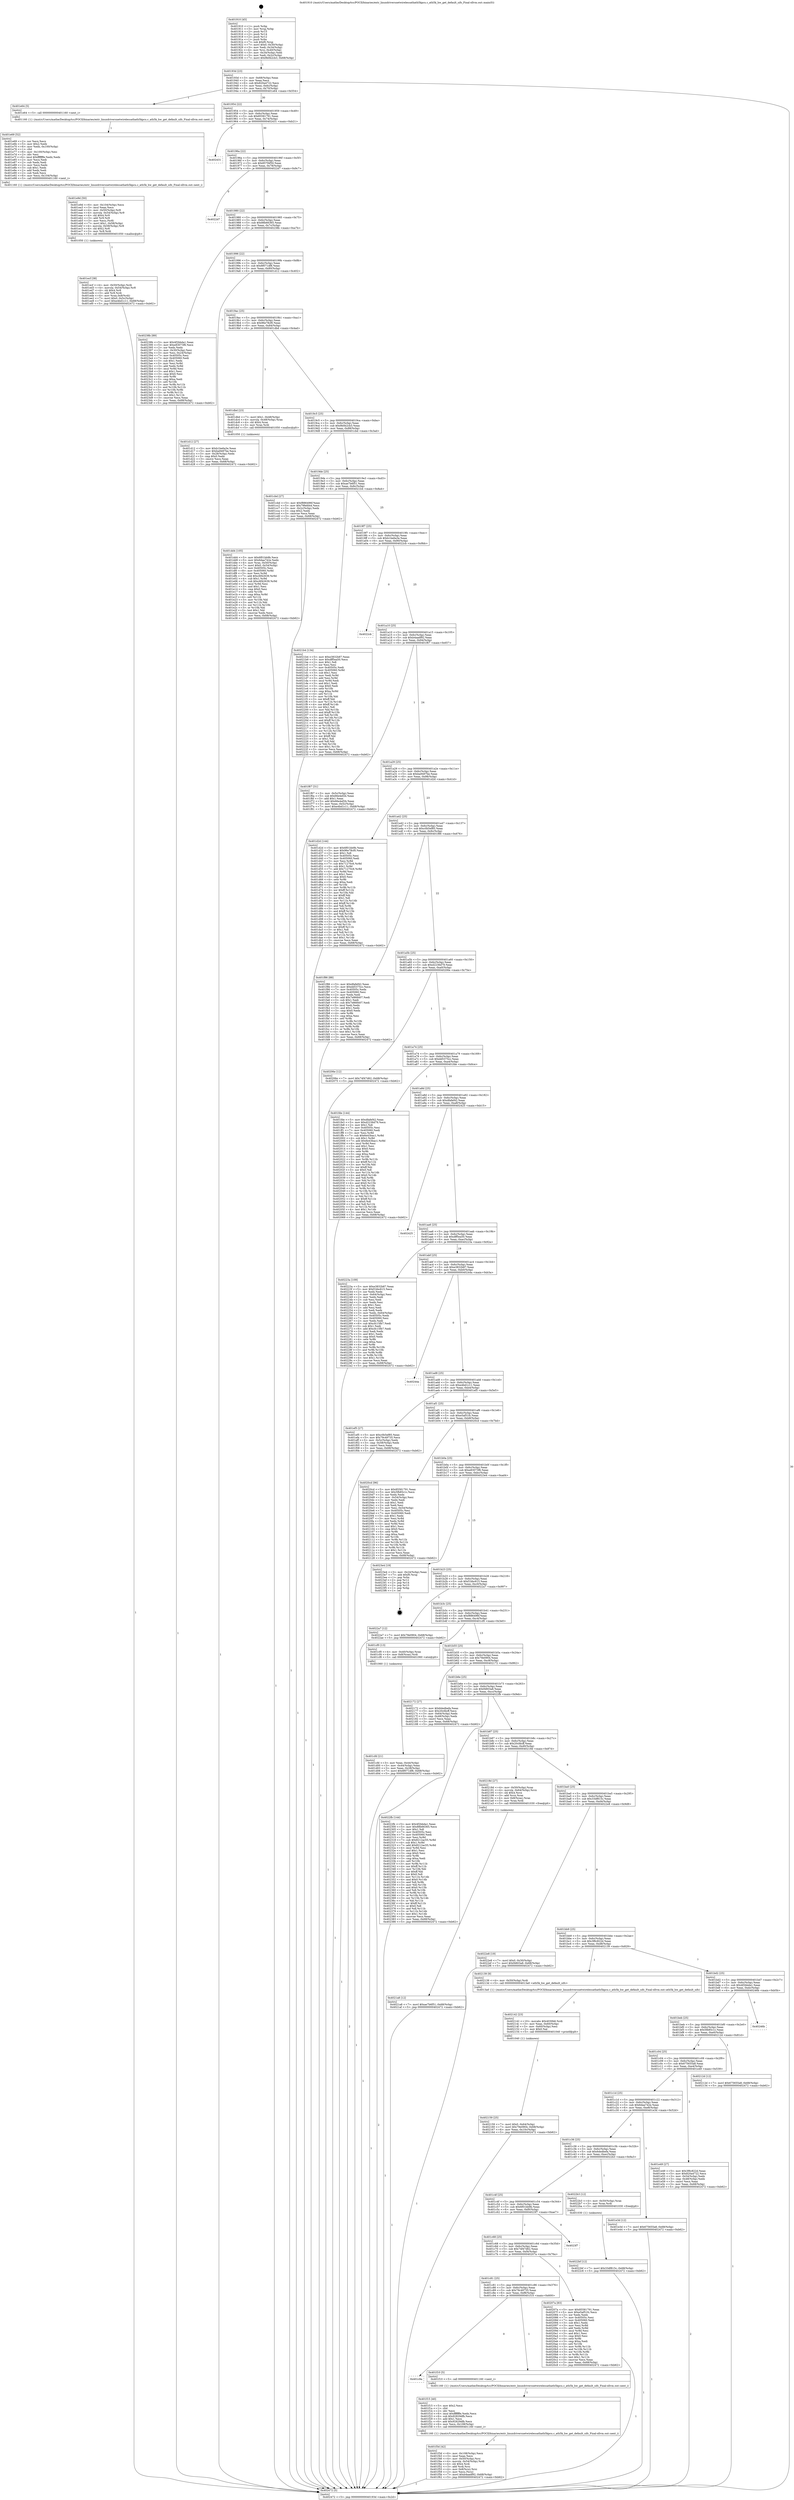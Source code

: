 digraph "0x401910" {
  label = "0x401910 (/mnt/c/Users/mathe/Desktop/tcc/POCII/binaries/extr_linuxdriversnetwirelessathath5kpcu.c_ath5k_hw_get_default_sifs_Final-ollvm.out::main(0))"
  labelloc = "t"
  node[shape=record]

  Entry [label="",width=0.3,height=0.3,shape=circle,fillcolor=black,style=filled]
  "0x40193d" [label="{
     0x40193d [23]\l
     | [instrs]\l
     &nbsp;&nbsp;0x40193d \<+3\>: mov -0x68(%rbp),%eax\l
     &nbsp;&nbsp;0x401940 \<+2\>: mov %eax,%ecx\l
     &nbsp;&nbsp;0x401942 \<+6\>: sub $0x820a4722,%ecx\l
     &nbsp;&nbsp;0x401948 \<+3\>: mov %eax,-0x6c(%rbp)\l
     &nbsp;&nbsp;0x40194b \<+3\>: mov %ecx,-0x70(%rbp)\l
     &nbsp;&nbsp;0x40194e \<+6\>: je 0000000000401e64 \<main+0x554\>\l
  }"]
  "0x401e64" [label="{
     0x401e64 [5]\l
     | [instrs]\l
     &nbsp;&nbsp;0x401e64 \<+5\>: call 0000000000401160 \<next_i\>\l
     | [calls]\l
     &nbsp;&nbsp;0x401160 \{1\} (/mnt/c/Users/mathe/Desktop/tcc/POCII/binaries/extr_linuxdriversnetwirelessathath5kpcu.c_ath5k_hw_get_default_sifs_Final-ollvm.out::next_i)\l
  }"]
  "0x401954" [label="{
     0x401954 [22]\l
     | [instrs]\l
     &nbsp;&nbsp;0x401954 \<+5\>: jmp 0000000000401959 \<main+0x49\>\l
     &nbsp;&nbsp;0x401959 \<+3\>: mov -0x6c(%rbp),%eax\l
     &nbsp;&nbsp;0x40195c \<+5\>: sub $0x85581791,%eax\l
     &nbsp;&nbsp;0x401961 \<+3\>: mov %eax,-0x74(%rbp)\l
     &nbsp;&nbsp;0x401964 \<+6\>: je 0000000000402431 \<main+0xb21\>\l
  }"]
  Exit [label="",width=0.3,height=0.3,shape=circle,fillcolor=black,style=filled,peripheries=2]
  "0x402431" [label="{
     0x402431\l
  }", style=dashed]
  "0x40196a" [label="{
     0x40196a [22]\l
     | [instrs]\l
     &nbsp;&nbsp;0x40196a \<+5\>: jmp 000000000040196f \<main+0x5f\>\l
     &nbsp;&nbsp;0x40196f \<+3\>: mov -0x6c(%rbp),%eax\l
     &nbsp;&nbsp;0x401972 \<+5\>: sub $0x857f4f50,%eax\l
     &nbsp;&nbsp;0x401977 \<+3\>: mov %eax,-0x78(%rbp)\l
     &nbsp;&nbsp;0x40197a \<+6\>: je 00000000004022d7 \<main+0x9c7\>\l
  }"]
  "0x4022bf" [label="{
     0x4022bf [12]\l
     | [instrs]\l
     &nbsp;&nbsp;0x4022bf \<+7\>: movl $0x33df815c,-0x68(%rbp)\l
     &nbsp;&nbsp;0x4022c6 \<+5\>: jmp 0000000000402472 \<main+0xb62\>\l
  }"]
  "0x4022d7" [label="{
     0x4022d7\l
  }", style=dashed]
  "0x401980" [label="{
     0x401980 [22]\l
     | [instrs]\l
     &nbsp;&nbsp;0x401980 \<+5\>: jmp 0000000000401985 \<main+0x75\>\l
     &nbsp;&nbsp;0x401985 \<+3\>: mov -0x6c(%rbp),%eax\l
     &nbsp;&nbsp;0x401988 \<+5\>: sub $0x88b66365,%eax\l
     &nbsp;&nbsp;0x40198d \<+3\>: mov %eax,-0x7c(%rbp)\l
     &nbsp;&nbsp;0x401990 \<+6\>: je 000000000040238b \<main+0xa7b\>\l
  }"]
  "0x4021a8" [label="{
     0x4021a8 [12]\l
     | [instrs]\l
     &nbsp;&nbsp;0x4021a8 \<+7\>: movl $0xae7b6f51,-0x68(%rbp)\l
     &nbsp;&nbsp;0x4021af \<+5\>: jmp 0000000000402472 \<main+0xb62\>\l
  }"]
  "0x40238b" [label="{
     0x40238b [89]\l
     | [instrs]\l
     &nbsp;&nbsp;0x40238b \<+5\>: mov $0x4f2bbda1,%eax\l
     &nbsp;&nbsp;0x402390 \<+5\>: mov $0xe83073f6,%ecx\l
     &nbsp;&nbsp;0x402395 \<+2\>: xor %edx,%edx\l
     &nbsp;&nbsp;0x402397 \<+3\>: mov -0x30(%rbp),%esi\l
     &nbsp;&nbsp;0x40239a \<+3\>: mov %esi,-0x24(%rbp)\l
     &nbsp;&nbsp;0x40239d \<+7\>: mov 0x40505c,%esi\l
     &nbsp;&nbsp;0x4023a4 \<+7\>: mov 0x405060,%edi\l
     &nbsp;&nbsp;0x4023ab \<+3\>: sub $0x1,%edx\l
     &nbsp;&nbsp;0x4023ae \<+3\>: mov %esi,%r8d\l
     &nbsp;&nbsp;0x4023b1 \<+3\>: add %edx,%r8d\l
     &nbsp;&nbsp;0x4023b4 \<+4\>: imul %r8d,%esi\l
     &nbsp;&nbsp;0x4023b8 \<+3\>: and $0x1,%esi\l
     &nbsp;&nbsp;0x4023bb \<+3\>: cmp $0x0,%esi\l
     &nbsp;&nbsp;0x4023be \<+4\>: sete %r9b\l
     &nbsp;&nbsp;0x4023c2 \<+3\>: cmp $0xa,%edi\l
     &nbsp;&nbsp;0x4023c5 \<+4\>: setl %r10b\l
     &nbsp;&nbsp;0x4023c9 \<+3\>: mov %r9b,%r11b\l
     &nbsp;&nbsp;0x4023cc \<+3\>: and %r10b,%r11b\l
     &nbsp;&nbsp;0x4023cf \<+3\>: xor %r10b,%r9b\l
     &nbsp;&nbsp;0x4023d2 \<+3\>: or %r9b,%r11b\l
     &nbsp;&nbsp;0x4023d5 \<+4\>: test $0x1,%r11b\l
     &nbsp;&nbsp;0x4023d9 \<+3\>: cmovne %ecx,%eax\l
     &nbsp;&nbsp;0x4023dc \<+3\>: mov %eax,-0x68(%rbp)\l
     &nbsp;&nbsp;0x4023df \<+5\>: jmp 0000000000402472 \<main+0xb62\>\l
  }"]
  "0x401996" [label="{
     0x401996 [22]\l
     | [instrs]\l
     &nbsp;&nbsp;0x401996 \<+5\>: jmp 000000000040199b \<main+0x8b\>\l
     &nbsp;&nbsp;0x40199b \<+3\>: mov -0x6c(%rbp),%eax\l
     &nbsp;&nbsp;0x40199e \<+5\>: sub $0x8f071df8,%eax\l
     &nbsp;&nbsp;0x4019a3 \<+3\>: mov %eax,-0x80(%rbp)\l
     &nbsp;&nbsp;0x4019a6 \<+6\>: je 0000000000401d12 \<main+0x402\>\l
  }"]
  "0x402159" [label="{
     0x402159 [25]\l
     | [instrs]\l
     &nbsp;&nbsp;0x402159 \<+7\>: movl $0x0,-0x64(%rbp)\l
     &nbsp;&nbsp;0x402160 \<+7\>: movl $0x79e0904,-0x68(%rbp)\l
     &nbsp;&nbsp;0x402167 \<+6\>: mov %eax,-0x10c(%rbp)\l
     &nbsp;&nbsp;0x40216d \<+5\>: jmp 0000000000402472 \<main+0xb62\>\l
  }"]
  "0x401d12" [label="{
     0x401d12 [27]\l
     | [instrs]\l
     &nbsp;&nbsp;0x401d12 \<+5\>: mov $0xb1be6a3e,%eax\l
     &nbsp;&nbsp;0x401d17 \<+5\>: mov $0xba9497be,%ecx\l
     &nbsp;&nbsp;0x401d1c \<+3\>: mov -0x28(%rbp),%edx\l
     &nbsp;&nbsp;0x401d1f \<+3\>: cmp $0x0,%edx\l
     &nbsp;&nbsp;0x401d22 \<+3\>: cmove %ecx,%eax\l
     &nbsp;&nbsp;0x401d25 \<+3\>: mov %eax,-0x68(%rbp)\l
     &nbsp;&nbsp;0x401d28 \<+5\>: jmp 0000000000402472 \<main+0xb62\>\l
  }"]
  "0x4019ac" [label="{
     0x4019ac [25]\l
     | [instrs]\l
     &nbsp;&nbsp;0x4019ac \<+5\>: jmp 00000000004019b1 \<main+0xa1\>\l
     &nbsp;&nbsp;0x4019b1 \<+3\>: mov -0x6c(%rbp),%eax\l
     &nbsp;&nbsp;0x4019b4 \<+5\>: sub $0x96e78cf0,%eax\l
     &nbsp;&nbsp;0x4019b9 \<+6\>: mov %eax,-0x84(%rbp)\l
     &nbsp;&nbsp;0x4019bf \<+6\>: je 0000000000401dbd \<main+0x4ad\>\l
  }"]
  "0x402142" [label="{
     0x402142 [23]\l
     | [instrs]\l
     &nbsp;&nbsp;0x402142 \<+10\>: movabs $0x4030b6,%rdi\l
     &nbsp;&nbsp;0x40214c \<+3\>: mov %eax,-0x60(%rbp)\l
     &nbsp;&nbsp;0x40214f \<+3\>: mov -0x60(%rbp),%esi\l
     &nbsp;&nbsp;0x402152 \<+2\>: mov $0x0,%al\l
     &nbsp;&nbsp;0x402154 \<+5\>: call 0000000000401040 \<printf@plt\>\l
     | [calls]\l
     &nbsp;&nbsp;0x401040 \{1\} (unknown)\l
  }"]
  "0x401dbd" [label="{
     0x401dbd [23]\l
     | [instrs]\l
     &nbsp;&nbsp;0x401dbd \<+7\>: movl $0x1,-0x48(%rbp)\l
     &nbsp;&nbsp;0x401dc4 \<+4\>: movslq -0x48(%rbp),%rax\l
     &nbsp;&nbsp;0x401dc8 \<+4\>: shl $0x4,%rax\l
     &nbsp;&nbsp;0x401dcc \<+3\>: mov %rax,%rdi\l
     &nbsp;&nbsp;0x401dcf \<+5\>: call 0000000000401050 \<malloc@plt\>\l
     | [calls]\l
     &nbsp;&nbsp;0x401050 \{1\} (unknown)\l
  }"]
  "0x4019c5" [label="{
     0x4019c5 [25]\l
     | [instrs]\l
     &nbsp;&nbsp;0x4019c5 \<+5\>: jmp 00000000004019ca \<main+0xba\>\l
     &nbsp;&nbsp;0x4019ca \<+3\>: mov -0x6c(%rbp),%eax\l
     &nbsp;&nbsp;0x4019cd \<+5\>: sub $0x9b0b2cb3,%eax\l
     &nbsp;&nbsp;0x4019d2 \<+6\>: mov %eax,-0x88(%rbp)\l
     &nbsp;&nbsp;0x4019d8 \<+6\>: je 0000000000401cbd \<main+0x3ad\>\l
  }"]
  "0x401f3d" [label="{
     0x401f3d [42]\l
     | [instrs]\l
     &nbsp;&nbsp;0x401f3d \<+6\>: mov -0x108(%rbp),%ecx\l
     &nbsp;&nbsp;0x401f43 \<+3\>: imul %eax,%ecx\l
     &nbsp;&nbsp;0x401f46 \<+4\>: mov -0x50(%rbp),%rsi\l
     &nbsp;&nbsp;0x401f4a \<+4\>: movslq -0x54(%rbp),%rdi\l
     &nbsp;&nbsp;0x401f4e \<+4\>: shl $0x4,%rdi\l
     &nbsp;&nbsp;0x401f52 \<+3\>: add %rdi,%rsi\l
     &nbsp;&nbsp;0x401f55 \<+4\>: mov 0x8(%rsi),%rsi\l
     &nbsp;&nbsp;0x401f59 \<+2\>: mov %ecx,(%rsi)\l
     &nbsp;&nbsp;0x401f5b \<+7\>: movl $0xb4aadf92,-0x68(%rbp)\l
     &nbsp;&nbsp;0x401f62 \<+5\>: jmp 0000000000402472 \<main+0xb62\>\l
  }"]
  "0x401cbd" [label="{
     0x401cbd [27]\l
     | [instrs]\l
     &nbsp;&nbsp;0x401cbd \<+5\>: mov $0xf886496f,%eax\l
     &nbsp;&nbsp;0x401cc2 \<+5\>: mov $0x79fefd44,%ecx\l
     &nbsp;&nbsp;0x401cc7 \<+3\>: mov -0x2c(%rbp),%edx\l
     &nbsp;&nbsp;0x401cca \<+3\>: cmp $0x2,%edx\l
     &nbsp;&nbsp;0x401ccd \<+3\>: cmovne %ecx,%eax\l
     &nbsp;&nbsp;0x401cd0 \<+3\>: mov %eax,-0x68(%rbp)\l
     &nbsp;&nbsp;0x401cd3 \<+5\>: jmp 0000000000402472 \<main+0xb62\>\l
  }"]
  "0x4019de" [label="{
     0x4019de [25]\l
     | [instrs]\l
     &nbsp;&nbsp;0x4019de \<+5\>: jmp 00000000004019e3 \<main+0xd3\>\l
     &nbsp;&nbsp;0x4019e3 \<+3\>: mov -0x6c(%rbp),%eax\l
     &nbsp;&nbsp;0x4019e6 \<+5\>: sub $0xae7b6f51,%eax\l
     &nbsp;&nbsp;0x4019eb \<+6\>: mov %eax,-0x8c(%rbp)\l
     &nbsp;&nbsp;0x4019f1 \<+6\>: je 00000000004021b4 \<main+0x8a4\>\l
  }"]
  "0x402472" [label="{
     0x402472 [5]\l
     | [instrs]\l
     &nbsp;&nbsp;0x402472 \<+5\>: jmp 000000000040193d \<main+0x2d\>\l
  }"]
  "0x401910" [label="{
     0x401910 [45]\l
     | [instrs]\l
     &nbsp;&nbsp;0x401910 \<+1\>: push %rbp\l
     &nbsp;&nbsp;0x401911 \<+3\>: mov %rsp,%rbp\l
     &nbsp;&nbsp;0x401914 \<+2\>: push %r15\l
     &nbsp;&nbsp;0x401916 \<+2\>: push %r14\l
     &nbsp;&nbsp;0x401918 \<+2\>: push %r12\l
     &nbsp;&nbsp;0x40191a \<+1\>: push %rbx\l
     &nbsp;&nbsp;0x40191b \<+7\>: sub $0xf0,%rsp\l
     &nbsp;&nbsp;0x401922 \<+7\>: movl $0x0,-0x30(%rbp)\l
     &nbsp;&nbsp;0x401929 \<+3\>: mov %edi,-0x34(%rbp)\l
     &nbsp;&nbsp;0x40192c \<+4\>: mov %rsi,-0x40(%rbp)\l
     &nbsp;&nbsp;0x401930 \<+3\>: mov -0x34(%rbp),%edi\l
     &nbsp;&nbsp;0x401933 \<+3\>: mov %edi,-0x2c(%rbp)\l
     &nbsp;&nbsp;0x401936 \<+7\>: movl $0x9b0b2cb3,-0x68(%rbp)\l
  }"]
  "0x401f15" [label="{
     0x401f15 [40]\l
     | [instrs]\l
     &nbsp;&nbsp;0x401f15 \<+5\>: mov $0x2,%ecx\l
     &nbsp;&nbsp;0x401f1a \<+1\>: cltd\l
     &nbsp;&nbsp;0x401f1b \<+2\>: idiv %ecx\l
     &nbsp;&nbsp;0x401f1d \<+6\>: imul $0xfffffffe,%edx,%ecx\l
     &nbsp;&nbsp;0x401f23 \<+6\>: sub $0x92829dfb,%ecx\l
     &nbsp;&nbsp;0x401f29 \<+3\>: add $0x1,%ecx\l
     &nbsp;&nbsp;0x401f2c \<+6\>: add $0x92829dfb,%ecx\l
     &nbsp;&nbsp;0x401f32 \<+6\>: mov %ecx,-0x108(%rbp)\l
     &nbsp;&nbsp;0x401f38 \<+5\>: call 0000000000401160 \<next_i\>\l
     | [calls]\l
     &nbsp;&nbsp;0x401160 \{1\} (/mnt/c/Users/mathe/Desktop/tcc/POCII/binaries/extr_linuxdriversnetwirelessathath5kpcu.c_ath5k_hw_get_default_sifs_Final-ollvm.out::next_i)\l
  }"]
  "0x4021b4" [label="{
     0x4021b4 [134]\l
     | [instrs]\l
     &nbsp;&nbsp;0x4021b4 \<+5\>: mov $0xe3832b87,%eax\l
     &nbsp;&nbsp;0x4021b9 \<+5\>: mov $0xdff5ea50,%ecx\l
     &nbsp;&nbsp;0x4021be \<+2\>: mov $0x1,%dl\l
     &nbsp;&nbsp;0x4021c0 \<+2\>: xor %esi,%esi\l
     &nbsp;&nbsp;0x4021c2 \<+7\>: mov 0x40505c,%edi\l
     &nbsp;&nbsp;0x4021c9 \<+8\>: mov 0x405060,%r8d\l
     &nbsp;&nbsp;0x4021d1 \<+3\>: sub $0x1,%esi\l
     &nbsp;&nbsp;0x4021d4 \<+3\>: mov %edi,%r9d\l
     &nbsp;&nbsp;0x4021d7 \<+3\>: add %esi,%r9d\l
     &nbsp;&nbsp;0x4021da \<+4\>: imul %r9d,%edi\l
     &nbsp;&nbsp;0x4021de \<+3\>: and $0x1,%edi\l
     &nbsp;&nbsp;0x4021e1 \<+3\>: cmp $0x0,%edi\l
     &nbsp;&nbsp;0x4021e4 \<+4\>: sete %r10b\l
     &nbsp;&nbsp;0x4021e8 \<+4\>: cmp $0xa,%r8d\l
     &nbsp;&nbsp;0x4021ec \<+4\>: setl %r11b\l
     &nbsp;&nbsp;0x4021f0 \<+3\>: mov %r10b,%bl\l
     &nbsp;&nbsp;0x4021f3 \<+3\>: xor $0xff,%bl\l
     &nbsp;&nbsp;0x4021f6 \<+3\>: mov %r11b,%r14b\l
     &nbsp;&nbsp;0x4021f9 \<+4\>: xor $0xff,%r14b\l
     &nbsp;&nbsp;0x4021fd \<+3\>: xor $0x1,%dl\l
     &nbsp;&nbsp;0x402200 \<+3\>: mov %bl,%r15b\l
     &nbsp;&nbsp;0x402203 \<+4\>: and $0xff,%r15b\l
     &nbsp;&nbsp;0x402207 \<+3\>: and %dl,%r10b\l
     &nbsp;&nbsp;0x40220a \<+3\>: mov %r14b,%r12b\l
     &nbsp;&nbsp;0x40220d \<+4\>: and $0xff,%r12b\l
     &nbsp;&nbsp;0x402211 \<+3\>: and %dl,%r11b\l
     &nbsp;&nbsp;0x402214 \<+3\>: or %r10b,%r15b\l
     &nbsp;&nbsp;0x402217 \<+3\>: or %r11b,%r12b\l
     &nbsp;&nbsp;0x40221a \<+3\>: xor %r12b,%r15b\l
     &nbsp;&nbsp;0x40221d \<+3\>: or %r14b,%bl\l
     &nbsp;&nbsp;0x402220 \<+3\>: xor $0xff,%bl\l
     &nbsp;&nbsp;0x402223 \<+3\>: or $0x1,%dl\l
     &nbsp;&nbsp;0x402226 \<+2\>: and %dl,%bl\l
     &nbsp;&nbsp;0x402228 \<+3\>: or %bl,%r15b\l
     &nbsp;&nbsp;0x40222b \<+4\>: test $0x1,%r15b\l
     &nbsp;&nbsp;0x40222f \<+3\>: cmovne %ecx,%eax\l
     &nbsp;&nbsp;0x402232 \<+3\>: mov %eax,-0x68(%rbp)\l
     &nbsp;&nbsp;0x402235 \<+5\>: jmp 0000000000402472 \<main+0xb62\>\l
  }"]
  "0x4019f7" [label="{
     0x4019f7 [25]\l
     | [instrs]\l
     &nbsp;&nbsp;0x4019f7 \<+5\>: jmp 00000000004019fc \<main+0xec\>\l
     &nbsp;&nbsp;0x4019fc \<+3\>: mov -0x6c(%rbp),%eax\l
     &nbsp;&nbsp;0x4019ff \<+5\>: sub $0xb1be6a3e,%eax\l
     &nbsp;&nbsp;0x401a04 \<+6\>: mov %eax,-0x90(%rbp)\l
     &nbsp;&nbsp;0x401a0a \<+6\>: je 00000000004022cb \<main+0x9bb\>\l
  }"]
  "0x401c9a" [label="{
     0x401c9a\l
  }", style=dashed]
  "0x4022cb" [label="{
     0x4022cb\l
  }", style=dashed]
  "0x401a10" [label="{
     0x401a10 [25]\l
     | [instrs]\l
     &nbsp;&nbsp;0x401a10 \<+5\>: jmp 0000000000401a15 \<main+0x105\>\l
     &nbsp;&nbsp;0x401a15 \<+3\>: mov -0x6c(%rbp),%eax\l
     &nbsp;&nbsp;0x401a18 \<+5\>: sub $0xb4aadf92,%eax\l
     &nbsp;&nbsp;0x401a1d \<+6\>: mov %eax,-0x94(%rbp)\l
     &nbsp;&nbsp;0x401a23 \<+6\>: je 0000000000401f67 \<main+0x657\>\l
  }"]
  "0x401f10" [label="{
     0x401f10 [5]\l
     | [instrs]\l
     &nbsp;&nbsp;0x401f10 \<+5\>: call 0000000000401160 \<next_i\>\l
     | [calls]\l
     &nbsp;&nbsp;0x401160 \{1\} (/mnt/c/Users/mathe/Desktop/tcc/POCII/binaries/extr_linuxdriversnetwirelessathath5kpcu.c_ath5k_hw_get_default_sifs_Final-ollvm.out::next_i)\l
  }"]
  "0x401f67" [label="{
     0x401f67 [31]\l
     | [instrs]\l
     &nbsp;&nbsp;0x401f67 \<+3\>: mov -0x5c(%rbp),%eax\l
     &nbsp;&nbsp;0x401f6a \<+5\>: sub $0x66e4ef2b,%eax\l
     &nbsp;&nbsp;0x401f6f \<+3\>: add $0x1,%eax\l
     &nbsp;&nbsp;0x401f72 \<+5\>: add $0x66e4ef2b,%eax\l
     &nbsp;&nbsp;0x401f77 \<+3\>: mov %eax,-0x5c(%rbp)\l
     &nbsp;&nbsp;0x401f7a \<+7\>: movl $0xe4bd1c11,-0x68(%rbp)\l
     &nbsp;&nbsp;0x401f81 \<+5\>: jmp 0000000000402472 \<main+0xb62\>\l
  }"]
  "0x401a29" [label="{
     0x401a29 [25]\l
     | [instrs]\l
     &nbsp;&nbsp;0x401a29 \<+5\>: jmp 0000000000401a2e \<main+0x11e\>\l
     &nbsp;&nbsp;0x401a2e \<+3\>: mov -0x6c(%rbp),%eax\l
     &nbsp;&nbsp;0x401a31 \<+5\>: sub $0xba9497be,%eax\l
     &nbsp;&nbsp;0x401a36 \<+6\>: mov %eax,-0x98(%rbp)\l
     &nbsp;&nbsp;0x401a3c \<+6\>: je 0000000000401d2d \<main+0x41d\>\l
  }"]
  "0x401c81" [label="{
     0x401c81 [25]\l
     | [instrs]\l
     &nbsp;&nbsp;0x401c81 \<+5\>: jmp 0000000000401c86 \<main+0x376\>\l
     &nbsp;&nbsp;0x401c86 \<+3\>: mov -0x6c(%rbp),%eax\l
     &nbsp;&nbsp;0x401c89 \<+5\>: sub $0x79c49735,%eax\l
     &nbsp;&nbsp;0x401c8e \<+6\>: mov %eax,-0xf8(%rbp)\l
     &nbsp;&nbsp;0x401c94 \<+6\>: je 0000000000401f10 \<main+0x600\>\l
  }"]
  "0x401d2d" [label="{
     0x401d2d [144]\l
     | [instrs]\l
     &nbsp;&nbsp;0x401d2d \<+5\>: mov $0x6f01bb9b,%eax\l
     &nbsp;&nbsp;0x401d32 \<+5\>: mov $0x96e78cf0,%ecx\l
     &nbsp;&nbsp;0x401d37 \<+2\>: mov $0x1,%dl\l
     &nbsp;&nbsp;0x401d39 \<+7\>: mov 0x40505c,%esi\l
     &nbsp;&nbsp;0x401d40 \<+7\>: mov 0x405060,%edi\l
     &nbsp;&nbsp;0x401d47 \<+3\>: mov %esi,%r8d\l
     &nbsp;&nbsp;0x401d4a \<+7\>: sub $0x71270c6,%r8d\l
     &nbsp;&nbsp;0x401d51 \<+4\>: sub $0x1,%r8d\l
     &nbsp;&nbsp;0x401d55 \<+7\>: add $0x71270c6,%r8d\l
     &nbsp;&nbsp;0x401d5c \<+4\>: imul %r8d,%esi\l
     &nbsp;&nbsp;0x401d60 \<+3\>: and $0x1,%esi\l
     &nbsp;&nbsp;0x401d63 \<+3\>: cmp $0x0,%esi\l
     &nbsp;&nbsp;0x401d66 \<+4\>: sete %r9b\l
     &nbsp;&nbsp;0x401d6a \<+3\>: cmp $0xa,%edi\l
     &nbsp;&nbsp;0x401d6d \<+4\>: setl %r10b\l
     &nbsp;&nbsp;0x401d71 \<+3\>: mov %r9b,%r11b\l
     &nbsp;&nbsp;0x401d74 \<+4\>: xor $0xff,%r11b\l
     &nbsp;&nbsp;0x401d78 \<+3\>: mov %r10b,%bl\l
     &nbsp;&nbsp;0x401d7b \<+3\>: xor $0xff,%bl\l
     &nbsp;&nbsp;0x401d7e \<+3\>: xor $0x1,%dl\l
     &nbsp;&nbsp;0x401d81 \<+3\>: mov %r11b,%r14b\l
     &nbsp;&nbsp;0x401d84 \<+4\>: and $0xff,%r14b\l
     &nbsp;&nbsp;0x401d88 \<+3\>: and %dl,%r9b\l
     &nbsp;&nbsp;0x401d8b \<+3\>: mov %bl,%r15b\l
     &nbsp;&nbsp;0x401d8e \<+4\>: and $0xff,%r15b\l
     &nbsp;&nbsp;0x401d92 \<+3\>: and %dl,%r10b\l
     &nbsp;&nbsp;0x401d95 \<+3\>: or %r9b,%r14b\l
     &nbsp;&nbsp;0x401d98 \<+3\>: or %r10b,%r15b\l
     &nbsp;&nbsp;0x401d9b \<+3\>: xor %r15b,%r14b\l
     &nbsp;&nbsp;0x401d9e \<+3\>: or %bl,%r11b\l
     &nbsp;&nbsp;0x401da1 \<+4\>: xor $0xff,%r11b\l
     &nbsp;&nbsp;0x401da5 \<+3\>: or $0x1,%dl\l
     &nbsp;&nbsp;0x401da8 \<+3\>: and %dl,%r11b\l
     &nbsp;&nbsp;0x401dab \<+3\>: or %r11b,%r14b\l
     &nbsp;&nbsp;0x401dae \<+4\>: test $0x1,%r14b\l
     &nbsp;&nbsp;0x401db2 \<+3\>: cmovne %ecx,%eax\l
     &nbsp;&nbsp;0x401db5 \<+3\>: mov %eax,-0x68(%rbp)\l
     &nbsp;&nbsp;0x401db8 \<+5\>: jmp 0000000000402472 \<main+0xb62\>\l
  }"]
  "0x401a42" [label="{
     0x401a42 [25]\l
     | [instrs]\l
     &nbsp;&nbsp;0x401a42 \<+5\>: jmp 0000000000401a47 \<main+0x137\>\l
     &nbsp;&nbsp;0x401a47 \<+3\>: mov -0x6c(%rbp),%eax\l
     &nbsp;&nbsp;0x401a4a \<+5\>: sub $0xc0b5ef85,%eax\l
     &nbsp;&nbsp;0x401a4f \<+6\>: mov %eax,-0x9c(%rbp)\l
     &nbsp;&nbsp;0x401a55 \<+6\>: je 0000000000401f86 \<main+0x676\>\l
  }"]
  "0x40207a" [label="{
     0x40207a [83]\l
     | [instrs]\l
     &nbsp;&nbsp;0x40207a \<+5\>: mov $0x85581791,%eax\l
     &nbsp;&nbsp;0x40207f \<+5\>: mov $0xe5af51fc,%ecx\l
     &nbsp;&nbsp;0x402084 \<+2\>: xor %edx,%edx\l
     &nbsp;&nbsp;0x402086 \<+7\>: mov 0x40505c,%esi\l
     &nbsp;&nbsp;0x40208d \<+7\>: mov 0x405060,%edi\l
     &nbsp;&nbsp;0x402094 \<+3\>: sub $0x1,%edx\l
     &nbsp;&nbsp;0x402097 \<+3\>: mov %esi,%r8d\l
     &nbsp;&nbsp;0x40209a \<+3\>: add %edx,%r8d\l
     &nbsp;&nbsp;0x40209d \<+4\>: imul %r8d,%esi\l
     &nbsp;&nbsp;0x4020a1 \<+3\>: and $0x1,%esi\l
     &nbsp;&nbsp;0x4020a4 \<+3\>: cmp $0x0,%esi\l
     &nbsp;&nbsp;0x4020a7 \<+4\>: sete %r9b\l
     &nbsp;&nbsp;0x4020ab \<+3\>: cmp $0xa,%edi\l
     &nbsp;&nbsp;0x4020ae \<+4\>: setl %r10b\l
     &nbsp;&nbsp;0x4020b2 \<+3\>: mov %r9b,%r11b\l
     &nbsp;&nbsp;0x4020b5 \<+3\>: and %r10b,%r11b\l
     &nbsp;&nbsp;0x4020b8 \<+3\>: xor %r10b,%r9b\l
     &nbsp;&nbsp;0x4020bb \<+3\>: or %r9b,%r11b\l
     &nbsp;&nbsp;0x4020be \<+4\>: test $0x1,%r11b\l
     &nbsp;&nbsp;0x4020c2 \<+3\>: cmovne %ecx,%eax\l
     &nbsp;&nbsp;0x4020c5 \<+3\>: mov %eax,-0x68(%rbp)\l
     &nbsp;&nbsp;0x4020c8 \<+5\>: jmp 0000000000402472 \<main+0xb62\>\l
  }"]
  "0x401f86" [label="{
     0x401f86 [88]\l
     | [instrs]\l
     &nbsp;&nbsp;0x401f86 \<+5\>: mov $0xdfafef42,%eax\l
     &nbsp;&nbsp;0x401f8b \<+5\>: mov $0xdd5375cc,%ecx\l
     &nbsp;&nbsp;0x401f90 \<+7\>: mov 0x40505c,%edx\l
     &nbsp;&nbsp;0x401f97 \<+7\>: mov 0x405060,%esi\l
     &nbsp;&nbsp;0x401f9e \<+2\>: mov %edx,%edi\l
     &nbsp;&nbsp;0x401fa0 \<+6\>: add $0x7e868407,%edi\l
     &nbsp;&nbsp;0x401fa6 \<+3\>: sub $0x1,%edi\l
     &nbsp;&nbsp;0x401fa9 \<+6\>: sub $0x7e868407,%edi\l
     &nbsp;&nbsp;0x401faf \<+3\>: imul %edi,%edx\l
     &nbsp;&nbsp;0x401fb2 \<+3\>: and $0x1,%edx\l
     &nbsp;&nbsp;0x401fb5 \<+3\>: cmp $0x0,%edx\l
     &nbsp;&nbsp;0x401fb8 \<+4\>: sete %r8b\l
     &nbsp;&nbsp;0x401fbc \<+3\>: cmp $0xa,%esi\l
     &nbsp;&nbsp;0x401fbf \<+4\>: setl %r9b\l
     &nbsp;&nbsp;0x401fc3 \<+3\>: mov %r8b,%r10b\l
     &nbsp;&nbsp;0x401fc6 \<+3\>: and %r9b,%r10b\l
     &nbsp;&nbsp;0x401fc9 \<+3\>: xor %r9b,%r8b\l
     &nbsp;&nbsp;0x401fcc \<+3\>: or %r8b,%r10b\l
     &nbsp;&nbsp;0x401fcf \<+4\>: test $0x1,%r10b\l
     &nbsp;&nbsp;0x401fd3 \<+3\>: cmovne %ecx,%eax\l
     &nbsp;&nbsp;0x401fd6 \<+3\>: mov %eax,-0x68(%rbp)\l
     &nbsp;&nbsp;0x401fd9 \<+5\>: jmp 0000000000402472 \<main+0xb62\>\l
  }"]
  "0x401a5b" [label="{
     0x401a5b [25]\l
     | [instrs]\l
     &nbsp;&nbsp;0x401a5b \<+5\>: jmp 0000000000401a60 \<main+0x150\>\l
     &nbsp;&nbsp;0x401a60 \<+3\>: mov -0x6c(%rbp),%eax\l
     &nbsp;&nbsp;0x401a63 \<+5\>: sub $0xd2236d79,%eax\l
     &nbsp;&nbsp;0x401a68 \<+6\>: mov %eax,-0xa0(%rbp)\l
     &nbsp;&nbsp;0x401a6e \<+6\>: je 000000000040206e \<main+0x75e\>\l
  }"]
  "0x401c68" [label="{
     0x401c68 [25]\l
     | [instrs]\l
     &nbsp;&nbsp;0x401c68 \<+5\>: jmp 0000000000401c6d \<main+0x35d\>\l
     &nbsp;&nbsp;0x401c6d \<+3\>: mov -0x6c(%rbp),%eax\l
     &nbsp;&nbsp;0x401c70 \<+5\>: sub $0x74f47d62,%eax\l
     &nbsp;&nbsp;0x401c75 \<+6\>: mov %eax,-0xf4(%rbp)\l
     &nbsp;&nbsp;0x401c7b \<+6\>: je 000000000040207a \<main+0x76a\>\l
  }"]
  "0x40206e" [label="{
     0x40206e [12]\l
     | [instrs]\l
     &nbsp;&nbsp;0x40206e \<+7\>: movl $0x74f47d62,-0x68(%rbp)\l
     &nbsp;&nbsp;0x402075 \<+5\>: jmp 0000000000402472 \<main+0xb62\>\l
  }"]
  "0x401a74" [label="{
     0x401a74 [25]\l
     | [instrs]\l
     &nbsp;&nbsp;0x401a74 \<+5\>: jmp 0000000000401a79 \<main+0x169\>\l
     &nbsp;&nbsp;0x401a79 \<+3\>: mov -0x6c(%rbp),%eax\l
     &nbsp;&nbsp;0x401a7c \<+5\>: sub $0xdd5375cc,%eax\l
     &nbsp;&nbsp;0x401a81 \<+6\>: mov %eax,-0xa4(%rbp)\l
     &nbsp;&nbsp;0x401a87 \<+6\>: je 0000000000401fde \<main+0x6ce\>\l
  }"]
  "0x4023f7" [label="{
     0x4023f7\l
  }", style=dashed]
  "0x401fde" [label="{
     0x401fde [144]\l
     | [instrs]\l
     &nbsp;&nbsp;0x401fde \<+5\>: mov $0xdfafef42,%eax\l
     &nbsp;&nbsp;0x401fe3 \<+5\>: mov $0xd2236d79,%ecx\l
     &nbsp;&nbsp;0x401fe8 \<+2\>: mov $0x1,%dl\l
     &nbsp;&nbsp;0x401fea \<+7\>: mov 0x40505c,%esi\l
     &nbsp;&nbsp;0x401ff1 \<+7\>: mov 0x405060,%edi\l
     &nbsp;&nbsp;0x401ff8 \<+3\>: mov %esi,%r8d\l
     &nbsp;&nbsp;0x401ffb \<+7\>: sub $0x6e43bac1,%r8d\l
     &nbsp;&nbsp;0x402002 \<+4\>: sub $0x1,%r8d\l
     &nbsp;&nbsp;0x402006 \<+7\>: add $0x6e43bac1,%r8d\l
     &nbsp;&nbsp;0x40200d \<+4\>: imul %r8d,%esi\l
     &nbsp;&nbsp;0x402011 \<+3\>: and $0x1,%esi\l
     &nbsp;&nbsp;0x402014 \<+3\>: cmp $0x0,%esi\l
     &nbsp;&nbsp;0x402017 \<+4\>: sete %r9b\l
     &nbsp;&nbsp;0x40201b \<+3\>: cmp $0xa,%edi\l
     &nbsp;&nbsp;0x40201e \<+4\>: setl %r10b\l
     &nbsp;&nbsp;0x402022 \<+3\>: mov %r9b,%r11b\l
     &nbsp;&nbsp;0x402025 \<+4\>: xor $0xff,%r11b\l
     &nbsp;&nbsp;0x402029 \<+3\>: mov %r10b,%bl\l
     &nbsp;&nbsp;0x40202c \<+3\>: xor $0xff,%bl\l
     &nbsp;&nbsp;0x40202f \<+3\>: xor $0x0,%dl\l
     &nbsp;&nbsp;0x402032 \<+3\>: mov %r11b,%r14b\l
     &nbsp;&nbsp;0x402035 \<+4\>: and $0x0,%r14b\l
     &nbsp;&nbsp;0x402039 \<+3\>: and %dl,%r9b\l
     &nbsp;&nbsp;0x40203c \<+3\>: mov %bl,%r15b\l
     &nbsp;&nbsp;0x40203f \<+4\>: and $0x0,%r15b\l
     &nbsp;&nbsp;0x402043 \<+3\>: and %dl,%r10b\l
     &nbsp;&nbsp;0x402046 \<+3\>: or %r9b,%r14b\l
     &nbsp;&nbsp;0x402049 \<+3\>: or %r10b,%r15b\l
     &nbsp;&nbsp;0x40204c \<+3\>: xor %r15b,%r14b\l
     &nbsp;&nbsp;0x40204f \<+3\>: or %bl,%r11b\l
     &nbsp;&nbsp;0x402052 \<+4\>: xor $0xff,%r11b\l
     &nbsp;&nbsp;0x402056 \<+3\>: or $0x0,%dl\l
     &nbsp;&nbsp;0x402059 \<+3\>: and %dl,%r11b\l
     &nbsp;&nbsp;0x40205c \<+3\>: or %r11b,%r14b\l
     &nbsp;&nbsp;0x40205f \<+4\>: test $0x1,%r14b\l
     &nbsp;&nbsp;0x402063 \<+3\>: cmovne %ecx,%eax\l
     &nbsp;&nbsp;0x402066 \<+3\>: mov %eax,-0x68(%rbp)\l
     &nbsp;&nbsp;0x402069 \<+5\>: jmp 0000000000402472 \<main+0xb62\>\l
  }"]
  "0x401a8d" [label="{
     0x401a8d [25]\l
     | [instrs]\l
     &nbsp;&nbsp;0x401a8d \<+5\>: jmp 0000000000401a92 \<main+0x182\>\l
     &nbsp;&nbsp;0x401a92 \<+3\>: mov -0x6c(%rbp),%eax\l
     &nbsp;&nbsp;0x401a95 \<+5\>: sub $0xdfafef42,%eax\l
     &nbsp;&nbsp;0x401a9a \<+6\>: mov %eax,-0xa8(%rbp)\l
     &nbsp;&nbsp;0x401aa0 \<+6\>: je 0000000000402425 \<main+0xb15\>\l
  }"]
  "0x401c4f" [label="{
     0x401c4f [25]\l
     | [instrs]\l
     &nbsp;&nbsp;0x401c4f \<+5\>: jmp 0000000000401c54 \<main+0x344\>\l
     &nbsp;&nbsp;0x401c54 \<+3\>: mov -0x6c(%rbp),%eax\l
     &nbsp;&nbsp;0x401c57 \<+5\>: sub $0x6f01bb9b,%eax\l
     &nbsp;&nbsp;0x401c5c \<+6\>: mov %eax,-0xf0(%rbp)\l
     &nbsp;&nbsp;0x401c62 \<+6\>: je 00000000004023f7 \<main+0xae7\>\l
  }"]
  "0x402425" [label="{
     0x402425\l
  }", style=dashed]
  "0x401aa6" [label="{
     0x401aa6 [25]\l
     | [instrs]\l
     &nbsp;&nbsp;0x401aa6 \<+5\>: jmp 0000000000401aab \<main+0x19b\>\l
     &nbsp;&nbsp;0x401aab \<+3\>: mov -0x6c(%rbp),%eax\l
     &nbsp;&nbsp;0x401aae \<+5\>: sub $0xdff5ea50,%eax\l
     &nbsp;&nbsp;0x401ab3 \<+6\>: mov %eax,-0xac(%rbp)\l
     &nbsp;&nbsp;0x401ab9 \<+6\>: je 000000000040223a \<main+0x92a\>\l
  }"]
  "0x4022b3" [label="{
     0x4022b3 [12]\l
     | [instrs]\l
     &nbsp;&nbsp;0x4022b3 \<+4\>: mov -0x50(%rbp),%rax\l
     &nbsp;&nbsp;0x4022b7 \<+3\>: mov %rax,%rdi\l
     &nbsp;&nbsp;0x4022ba \<+5\>: call 0000000000401030 \<free@plt\>\l
     | [calls]\l
     &nbsp;&nbsp;0x401030 \{1\} (unknown)\l
  }"]
  "0x40223a" [label="{
     0x40223a [109]\l
     | [instrs]\l
     &nbsp;&nbsp;0x40223a \<+5\>: mov $0xe3832b87,%eax\l
     &nbsp;&nbsp;0x40223f \<+5\>: mov $0xf1bbc615,%ecx\l
     &nbsp;&nbsp;0x402244 \<+2\>: xor %edx,%edx\l
     &nbsp;&nbsp;0x402246 \<+3\>: mov -0x64(%rbp),%esi\l
     &nbsp;&nbsp;0x402249 \<+2\>: mov %edx,%edi\l
     &nbsp;&nbsp;0x40224b \<+2\>: sub %esi,%edi\l
     &nbsp;&nbsp;0x40224d \<+2\>: mov %edx,%esi\l
     &nbsp;&nbsp;0x40224f \<+3\>: sub $0x1,%esi\l
     &nbsp;&nbsp;0x402252 \<+2\>: add %esi,%edi\l
     &nbsp;&nbsp;0x402254 \<+2\>: sub %edi,%edx\l
     &nbsp;&nbsp;0x402256 \<+3\>: mov %edx,-0x64(%rbp)\l
     &nbsp;&nbsp;0x402259 \<+7\>: mov 0x40505c,%edx\l
     &nbsp;&nbsp;0x402260 \<+7\>: mov 0x405060,%esi\l
     &nbsp;&nbsp;0x402267 \<+2\>: mov %edx,%edi\l
     &nbsp;&nbsp;0x402269 \<+6\>: sub $0xcfc15fb7,%edi\l
     &nbsp;&nbsp;0x40226f \<+3\>: sub $0x1,%edi\l
     &nbsp;&nbsp;0x402272 \<+6\>: add $0xcfc15fb7,%edi\l
     &nbsp;&nbsp;0x402278 \<+3\>: imul %edi,%edx\l
     &nbsp;&nbsp;0x40227b \<+3\>: and $0x1,%edx\l
     &nbsp;&nbsp;0x40227e \<+3\>: cmp $0x0,%edx\l
     &nbsp;&nbsp;0x402281 \<+4\>: sete %r8b\l
     &nbsp;&nbsp;0x402285 \<+3\>: cmp $0xa,%esi\l
     &nbsp;&nbsp;0x402288 \<+4\>: setl %r9b\l
     &nbsp;&nbsp;0x40228c \<+3\>: mov %r8b,%r10b\l
     &nbsp;&nbsp;0x40228f \<+3\>: and %r9b,%r10b\l
     &nbsp;&nbsp;0x402292 \<+3\>: xor %r9b,%r8b\l
     &nbsp;&nbsp;0x402295 \<+3\>: or %r8b,%r10b\l
     &nbsp;&nbsp;0x402298 \<+4\>: test $0x1,%r10b\l
     &nbsp;&nbsp;0x40229c \<+3\>: cmovne %ecx,%eax\l
     &nbsp;&nbsp;0x40229f \<+3\>: mov %eax,-0x68(%rbp)\l
     &nbsp;&nbsp;0x4022a2 \<+5\>: jmp 0000000000402472 \<main+0xb62\>\l
  }"]
  "0x401abf" [label="{
     0x401abf [25]\l
     | [instrs]\l
     &nbsp;&nbsp;0x401abf \<+5\>: jmp 0000000000401ac4 \<main+0x1b4\>\l
     &nbsp;&nbsp;0x401ac4 \<+3\>: mov -0x6c(%rbp),%eax\l
     &nbsp;&nbsp;0x401ac7 \<+5\>: sub $0xe3832b87,%eax\l
     &nbsp;&nbsp;0x401acc \<+6\>: mov %eax,-0xb0(%rbp)\l
     &nbsp;&nbsp;0x401ad2 \<+6\>: je 000000000040244a \<main+0xb3a\>\l
  }"]
  "0x401ecf" [label="{
     0x401ecf [38]\l
     | [instrs]\l
     &nbsp;&nbsp;0x401ecf \<+4\>: mov -0x50(%rbp),%rdi\l
     &nbsp;&nbsp;0x401ed3 \<+4\>: movslq -0x54(%rbp),%r8\l
     &nbsp;&nbsp;0x401ed7 \<+4\>: shl $0x4,%r8\l
     &nbsp;&nbsp;0x401edb \<+3\>: add %r8,%rdi\l
     &nbsp;&nbsp;0x401ede \<+4\>: mov %rax,0x8(%rdi)\l
     &nbsp;&nbsp;0x401ee2 \<+7\>: movl $0x0,-0x5c(%rbp)\l
     &nbsp;&nbsp;0x401ee9 \<+7\>: movl $0xe4bd1c11,-0x68(%rbp)\l
     &nbsp;&nbsp;0x401ef0 \<+5\>: jmp 0000000000402472 \<main+0xb62\>\l
  }"]
  "0x40244a" [label="{
     0x40244a\l
  }", style=dashed]
  "0x401ad8" [label="{
     0x401ad8 [25]\l
     | [instrs]\l
     &nbsp;&nbsp;0x401ad8 \<+5\>: jmp 0000000000401add \<main+0x1cd\>\l
     &nbsp;&nbsp;0x401add \<+3\>: mov -0x6c(%rbp),%eax\l
     &nbsp;&nbsp;0x401ae0 \<+5\>: sub $0xe4bd1c11,%eax\l
     &nbsp;&nbsp;0x401ae5 \<+6\>: mov %eax,-0xb4(%rbp)\l
     &nbsp;&nbsp;0x401aeb \<+6\>: je 0000000000401ef5 \<main+0x5e5\>\l
  }"]
  "0x401e9d" [label="{
     0x401e9d [50]\l
     | [instrs]\l
     &nbsp;&nbsp;0x401e9d \<+6\>: mov -0x104(%rbp),%ecx\l
     &nbsp;&nbsp;0x401ea3 \<+3\>: imul %eax,%ecx\l
     &nbsp;&nbsp;0x401ea6 \<+4\>: mov -0x50(%rbp),%r8\l
     &nbsp;&nbsp;0x401eaa \<+4\>: movslq -0x54(%rbp),%r9\l
     &nbsp;&nbsp;0x401eae \<+4\>: shl $0x4,%r9\l
     &nbsp;&nbsp;0x401eb2 \<+3\>: add %r9,%r8\l
     &nbsp;&nbsp;0x401eb5 \<+3\>: mov %ecx,(%r8)\l
     &nbsp;&nbsp;0x401eb8 \<+7\>: movl $0x1,-0x58(%rbp)\l
     &nbsp;&nbsp;0x401ebf \<+4\>: movslq -0x58(%rbp),%r8\l
     &nbsp;&nbsp;0x401ec3 \<+4\>: shl $0x2,%r8\l
     &nbsp;&nbsp;0x401ec7 \<+3\>: mov %r8,%rdi\l
     &nbsp;&nbsp;0x401eca \<+5\>: call 0000000000401050 \<malloc@plt\>\l
     | [calls]\l
     &nbsp;&nbsp;0x401050 \{1\} (unknown)\l
  }"]
  "0x401ef5" [label="{
     0x401ef5 [27]\l
     | [instrs]\l
     &nbsp;&nbsp;0x401ef5 \<+5\>: mov $0xc0b5ef85,%eax\l
     &nbsp;&nbsp;0x401efa \<+5\>: mov $0x79c49735,%ecx\l
     &nbsp;&nbsp;0x401eff \<+3\>: mov -0x5c(%rbp),%edx\l
     &nbsp;&nbsp;0x401f02 \<+3\>: cmp -0x58(%rbp),%edx\l
     &nbsp;&nbsp;0x401f05 \<+3\>: cmovl %ecx,%eax\l
     &nbsp;&nbsp;0x401f08 \<+3\>: mov %eax,-0x68(%rbp)\l
     &nbsp;&nbsp;0x401f0b \<+5\>: jmp 0000000000402472 \<main+0xb62\>\l
  }"]
  "0x401af1" [label="{
     0x401af1 [25]\l
     | [instrs]\l
     &nbsp;&nbsp;0x401af1 \<+5\>: jmp 0000000000401af6 \<main+0x1e6\>\l
     &nbsp;&nbsp;0x401af6 \<+3\>: mov -0x6c(%rbp),%eax\l
     &nbsp;&nbsp;0x401af9 \<+5\>: sub $0xe5af51fc,%eax\l
     &nbsp;&nbsp;0x401afe \<+6\>: mov %eax,-0xb8(%rbp)\l
     &nbsp;&nbsp;0x401b04 \<+6\>: je 00000000004020cd \<main+0x7bd\>\l
  }"]
  "0x401e69" [label="{
     0x401e69 [52]\l
     | [instrs]\l
     &nbsp;&nbsp;0x401e69 \<+2\>: xor %ecx,%ecx\l
     &nbsp;&nbsp;0x401e6b \<+5\>: mov $0x2,%edx\l
     &nbsp;&nbsp;0x401e70 \<+6\>: mov %edx,-0x100(%rbp)\l
     &nbsp;&nbsp;0x401e76 \<+1\>: cltd\l
     &nbsp;&nbsp;0x401e77 \<+6\>: mov -0x100(%rbp),%esi\l
     &nbsp;&nbsp;0x401e7d \<+2\>: idiv %esi\l
     &nbsp;&nbsp;0x401e7f \<+6\>: imul $0xfffffffe,%edx,%edx\l
     &nbsp;&nbsp;0x401e85 \<+2\>: mov %ecx,%edi\l
     &nbsp;&nbsp;0x401e87 \<+2\>: sub %edx,%edi\l
     &nbsp;&nbsp;0x401e89 \<+2\>: mov %ecx,%edx\l
     &nbsp;&nbsp;0x401e8b \<+3\>: sub $0x1,%edx\l
     &nbsp;&nbsp;0x401e8e \<+2\>: add %edx,%edi\l
     &nbsp;&nbsp;0x401e90 \<+2\>: sub %edi,%ecx\l
     &nbsp;&nbsp;0x401e92 \<+6\>: mov %ecx,-0x104(%rbp)\l
     &nbsp;&nbsp;0x401e98 \<+5\>: call 0000000000401160 \<next_i\>\l
     | [calls]\l
     &nbsp;&nbsp;0x401160 \{1\} (/mnt/c/Users/mathe/Desktop/tcc/POCII/binaries/extr_linuxdriversnetwirelessathath5kpcu.c_ath5k_hw_get_default_sifs_Final-ollvm.out::next_i)\l
  }"]
  "0x4020cd" [label="{
     0x4020cd [96]\l
     | [instrs]\l
     &nbsp;&nbsp;0x4020cd \<+5\>: mov $0x85581791,%eax\l
     &nbsp;&nbsp;0x4020d2 \<+5\>: mov $0x5fb85c1c,%ecx\l
     &nbsp;&nbsp;0x4020d7 \<+2\>: xor %edx,%edx\l
     &nbsp;&nbsp;0x4020d9 \<+3\>: mov -0x54(%rbp),%esi\l
     &nbsp;&nbsp;0x4020dc \<+2\>: mov %edx,%edi\l
     &nbsp;&nbsp;0x4020de \<+3\>: sub $0x1,%edi\l
     &nbsp;&nbsp;0x4020e1 \<+2\>: sub %edi,%esi\l
     &nbsp;&nbsp;0x4020e3 \<+3\>: mov %esi,-0x54(%rbp)\l
     &nbsp;&nbsp;0x4020e6 \<+7\>: mov 0x40505c,%esi\l
     &nbsp;&nbsp;0x4020ed \<+7\>: mov 0x405060,%edi\l
     &nbsp;&nbsp;0x4020f4 \<+3\>: sub $0x1,%edx\l
     &nbsp;&nbsp;0x4020f7 \<+3\>: mov %esi,%r8d\l
     &nbsp;&nbsp;0x4020fa \<+3\>: add %edx,%r8d\l
     &nbsp;&nbsp;0x4020fd \<+4\>: imul %r8d,%esi\l
     &nbsp;&nbsp;0x402101 \<+3\>: and $0x1,%esi\l
     &nbsp;&nbsp;0x402104 \<+3\>: cmp $0x0,%esi\l
     &nbsp;&nbsp;0x402107 \<+4\>: sete %r9b\l
     &nbsp;&nbsp;0x40210b \<+3\>: cmp $0xa,%edi\l
     &nbsp;&nbsp;0x40210e \<+4\>: setl %r10b\l
     &nbsp;&nbsp;0x402112 \<+3\>: mov %r9b,%r11b\l
     &nbsp;&nbsp;0x402115 \<+3\>: and %r10b,%r11b\l
     &nbsp;&nbsp;0x402118 \<+3\>: xor %r10b,%r9b\l
     &nbsp;&nbsp;0x40211b \<+3\>: or %r9b,%r11b\l
     &nbsp;&nbsp;0x40211e \<+4\>: test $0x1,%r11b\l
     &nbsp;&nbsp;0x402122 \<+3\>: cmovne %ecx,%eax\l
     &nbsp;&nbsp;0x402125 \<+3\>: mov %eax,-0x68(%rbp)\l
     &nbsp;&nbsp;0x402128 \<+5\>: jmp 0000000000402472 \<main+0xb62\>\l
  }"]
  "0x401b0a" [label="{
     0x401b0a [25]\l
     | [instrs]\l
     &nbsp;&nbsp;0x401b0a \<+5\>: jmp 0000000000401b0f \<main+0x1ff\>\l
     &nbsp;&nbsp;0x401b0f \<+3\>: mov -0x6c(%rbp),%eax\l
     &nbsp;&nbsp;0x401b12 \<+5\>: sub $0xe83073f6,%eax\l
     &nbsp;&nbsp;0x401b17 \<+6\>: mov %eax,-0xbc(%rbp)\l
     &nbsp;&nbsp;0x401b1d \<+6\>: je 00000000004023e4 \<main+0xad4\>\l
  }"]
  "0x401c36" [label="{
     0x401c36 [25]\l
     | [instrs]\l
     &nbsp;&nbsp;0x401c36 \<+5\>: jmp 0000000000401c3b \<main+0x32b\>\l
     &nbsp;&nbsp;0x401c3b \<+3\>: mov -0x6c(%rbp),%eax\l
     &nbsp;&nbsp;0x401c3e \<+5\>: sub $0x6dedbefa,%eax\l
     &nbsp;&nbsp;0x401c43 \<+6\>: mov %eax,-0xec(%rbp)\l
     &nbsp;&nbsp;0x401c49 \<+6\>: je 00000000004022b3 \<main+0x9a3\>\l
  }"]
  "0x4023e4" [label="{
     0x4023e4 [19]\l
     | [instrs]\l
     &nbsp;&nbsp;0x4023e4 \<+3\>: mov -0x24(%rbp),%eax\l
     &nbsp;&nbsp;0x4023e7 \<+7\>: add $0xf0,%rsp\l
     &nbsp;&nbsp;0x4023ee \<+1\>: pop %rbx\l
     &nbsp;&nbsp;0x4023ef \<+2\>: pop %r12\l
     &nbsp;&nbsp;0x4023f1 \<+2\>: pop %r14\l
     &nbsp;&nbsp;0x4023f3 \<+2\>: pop %r15\l
     &nbsp;&nbsp;0x4023f5 \<+1\>: pop %rbp\l
     &nbsp;&nbsp;0x4023f6 \<+1\>: ret\l
  }"]
  "0x401b23" [label="{
     0x401b23 [25]\l
     | [instrs]\l
     &nbsp;&nbsp;0x401b23 \<+5\>: jmp 0000000000401b28 \<main+0x218\>\l
     &nbsp;&nbsp;0x401b28 \<+3\>: mov -0x6c(%rbp),%eax\l
     &nbsp;&nbsp;0x401b2b \<+5\>: sub $0xf1bbc615,%eax\l
     &nbsp;&nbsp;0x401b30 \<+6\>: mov %eax,-0xc0(%rbp)\l
     &nbsp;&nbsp;0x401b36 \<+6\>: je 00000000004022a7 \<main+0x997\>\l
  }"]
  "0x401e3d" [label="{
     0x401e3d [12]\l
     | [instrs]\l
     &nbsp;&nbsp;0x401e3d \<+7\>: movl $0x675655a8,-0x68(%rbp)\l
     &nbsp;&nbsp;0x401e44 \<+5\>: jmp 0000000000402472 \<main+0xb62\>\l
  }"]
  "0x4022a7" [label="{
     0x4022a7 [12]\l
     | [instrs]\l
     &nbsp;&nbsp;0x4022a7 \<+7\>: movl $0x79e0904,-0x68(%rbp)\l
     &nbsp;&nbsp;0x4022ae \<+5\>: jmp 0000000000402472 \<main+0xb62\>\l
  }"]
  "0x401b3c" [label="{
     0x401b3c [25]\l
     | [instrs]\l
     &nbsp;&nbsp;0x401b3c \<+5\>: jmp 0000000000401b41 \<main+0x231\>\l
     &nbsp;&nbsp;0x401b41 \<+3\>: mov -0x6c(%rbp),%eax\l
     &nbsp;&nbsp;0x401b44 \<+5\>: sub $0xf886496f,%eax\l
     &nbsp;&nbsp;0x401b49 \<+6\>: mov %eax,-0xc4(%rbp)\l
     &nbsp;&nbsp;0x401b4f \<+6\>: je 0000000000401cf0 \<main+0x3e0\>\l
  }"]
  "0x401c1d" [label="{
     0x401c1d [25]\l
     | [instrs]\l
     &nbsp;&nbsp;0x401c1d \<+5\>: jmp 0000000000401c22 \<main+0x312\>\l
     &nbsp;&nbsp;0x401c22 \<+3\>: mov -0x6c(%rbp),%eax\l
     &nbsp;&nbsp;0x401c25 \<+5\>: sub $0x6daa742e,%eax\l
     &nbsp;&nbsp;0x401c2a \<+6\>: mov %eax,-0xe8(%rbp)\l
     &nbsp;&nbsp;0x401c30 \<+6\>: je 0000000000401e3d \<main+0x52d\>\l
  }"]
  "0x401cf0" [label="{
     0x401cf0 [13]\l
     | [instrs]\l
     &nbsp;&nbsp;0x401cf0 \<+4\>: mov -0x40(%rbp),%rax\l
     &nbsp;&nbsp;0x401cf4 \<+4\>: mov 0x8(%rax),%rdi\l
     &nbsp;&nbsp;0x401cf8 \<+5\>: call 0000000000401060 \<atoi@plt\>\l
     | [calls]\l
     &nbsp;&nbsp;0x401060 \{1\} (unknown)\l
  }"]
  "0x401b55" [label="{
     0x401b55 [25]\l
     | [instrs]\l
     &nbsp;&nbsp;0x401b55 \<+5\>: jmp 0000000000401b5a \<main+0x24a\>\l
     &nbsp;&nbsp;0x401b5a \<+3\>: mov -0x6c(%rbp),%eax\l
     &nbsp;&nbsp;0x401b5d \<+5\>: sub $0x79e0904,%eax\l
     &nbsp;&nbsp;0x401b62 \<+6\>: mov %eax,-0xc8(%rbp)\l
     &nbsp;&nbsp;0x401b68 \<+6\>: je 0000000000402172 \<main+0x862\>\l
  }"]
  "0x401cfd" [label="{
     0x401cfd [21]\l
     | [instrs]\l
     &nbsp;&nbsp;0x401cfd \<+3\>: mov %eax,-0x44(%rbp)\l
     &nbsp;&nbsp;0x401d00 \<+3\>: mov -0x44(%rbp),%eax\l
     &nbsp;&nbsp;0x401d03 \<+3\>: mov %eax,-0x28(%rbp)\l
     &nbsp;&nbsp;0x401d06 \<+7\>: movl $0x8f071df8,-0x68(%rbp)\l
     &nbsp;&nbsp;0x401d0d \<+5\>: jmp 0000000000402472 \<main+0xb62\>\l
  }"]
  "0x401dd4" [label="{
     0x401dd4 [105]\l
     | [instrs]\l
     &nbsp;&nbsp;0x401dd4 \<+5\>: mov $0x6f01bb9b,%ecx\l
     &nbsp;&nbsp;0x401dd9 \<+5\>: mov $0x6daa742e,%edx\l
     &nbsp;&nbsp;0x401dde \<+4\>: mov %rax,-0x50(%rbp)\l
     &nbsp;&nbsp;0x401de2 \<+7\>: movl $0x0,-0x54(%rbp)\l
     &nbsp;&nbsp;0x401de9 \<+7\>: mov 0x40505c,%esi\l
     &nbsp;&nbsp;0x401df0 \<+8\>: mov 0x405060,%r8d\l
     &nbsp;&nbsp;0x401df8 \<+3\>: mov %esi,%r9d\l
     &nbsp;&nbsp;0x401dfb \<+7\>: add $0xc6f42639,%r9d\l
     &nbsp;&nbsp;0x401e02 \<+4\>: sub $0x1,%r9d\l
     &nbsp;&nbsp;0x401e06 \<+7\>: sub $0xc6f42639,%r9d\l
     &nbsp;&nbsp;0x401e0d \<+4\>: imul %r9d,%esi\l
     &nbsp;&nbsp;0x401e11 \<+3\>: and $0x1,%esi\l
     &nbsp;&nbsp;0x401e14 \<+3\>: cmp $0x0,%esi\l
     &nbsp;&nbsp;0x401e17 \<+4\>: sete %r10b\l
     &nbsp;&nbsp;0x401e1b \<+4\>: cmp $0xa,%r8d\l
     &nbsp;&nbsp;0x401e1f \<+4\>: setl %r11b\l
     &nbsp;&nbsp;0x401e23 \<+3\>: mov %r10b,%bl\l
     &nbsp;&nbsp;0x401e26 \<+3\>: and %r11b,%bl\l
     &nbsp;&nbsp;0x401e29 \<+3\>: xor %r11b,%r10b\l
     &nbsp;&nbsp;0x401e2c \<+3\>: or %r10b,%bl\l
     &nbsp;&nbsp;0x401e2f \<+3\>: test $0x1,%bl\l
     &nbsp;&nbsp;0x401e32 \<+3\>: cmovne %edx,%ecx\l
     &nbsp;&nbsp;0x401e35 \<+3\>: mov %ecx,-0x68(%rbp)\l
     &nbsp;&nbsp;0x401e38 \<+5\>: jmp 0000000000402472 \<main+0xb62\>\l
  }"]
  "0x401e49" [label="{
     0x401e49 [27]\l
     | [instrs]\l
     &nbsp;&nbsp;0x401e49 \<+5\>: mov $0x3f6c822d,%eax\l
     &nbsp;&nbsp;0x401e4e \<+5\>: mov $0x820a4722,%ecx\l
     &nbsp;&nbsp;0x401e53 \<+3\>: mov -0x54(%rbp),%edx\l
     &nbsp;&nbsp;0x401e56 \<+3\>: cmp -0x48(%rbp),%edx\l
     &nbsp;&nbsp;0x401e59 \<+3\>: cmovl %ecx,%eax\l
     &nbsp;&nbsp;0x401e5c \<+3\>: mov %eax,-0x68(%rbp)\l
     &nbsp;&nbsp;0x401e5f \<+5\>: jmp 0000000000402472 \<main+0xb62\>\l
  }"]
  "0x402172" [label="{
     0x402172 [27]\l
     | [instrs]\l
     &nbsp;&nbsp;0x402172 \<+5\>: mov $0x6dedbefa,%eax\l
     &nbsp;&nbsp;0x402177 \<+5\>: mov $0x20cfdcff,%ecx\l
     &nbsp;&nbsp;0x40217c \<+3\>: mov -0x64(%rbp),%edx\l
     &nbsp;&nbsp;0x40217f \<+3\>: cmp -0x48(%rbp),%edx\l
     &nbsp;&nbsp;0x402182 \<+3\>: cmovl %ecx,%eax\l
     &nbsp;&nbsp;0x402185 \<+3\>: mov %eax,-0x68(%rbp)\l
     &nbsp;&nbsp;0x402188 \<+5\>: jmp 0000000000402472 \<main+0xb62\>\l
  }"]
  "0x401b6e" [label="{
     0x401b6e [25]\l
     | [instrs]\l
     &nbsp;&nbsp;0x401b6e \<+5\>: jmp 0000000000401b73 \<main+0x263\>\l
     &nbsp;&nbsp;0x401b73 \<+3\>: mov -0x6c(%rbp),%eax\l
     &nbsp;&nbsp;0x401b76 \<+5\>: sub $0xf4803a8,%eax\l
     &nbsp;&nbsp;0x401b7b \<+6\>: mov %eax,-0xcc(%rbp)\l
     &nbsp;&nbsp;0x401b81 \<+6\>: je 00000000004022fb \<main+0x9eb\>\l
  }"]
  "0x401c04" [label="{
     0x401c04 [25]\l
     | [instrs]\l
     &nbsp;&nbsp;0x401c04 \<+5\>: jmp 0000000000401c09 \<main+0x2f9\>\l
     &nbsp;&nbsp;0x401c09 \<+3\>: mov -0x6c(%rbp),%eax\l
     &nbsp;&nbsp;0x401c0c \<+5\>: sub $0x675655a8,%eax\l
     &nbsp;&nbsp;0x401c11 \<+6\>: mov %eax,-0xe4(%rbp)\l
     &nbsp;&nbsp;0x401c17 \<+6\>: je 0000000000401e49 \<main+0x539\>\l
  }"]
  "0x4022fb" [label="{
     0x4022fb [144]\l
     | [instrs]\l
     &nbsp;&nbsp;0x4022fb \<+5\>: mov $0x4f2bbda1,%eax\l
     &nbsp;&nbsp;0x402300 \<+5\>: mov $0x88b66365,%ecx\l
     &nbsp;&nbsp;0x402305 \<+2\>: mov $0x1,%dl\l
     &nbsp;&nbsp;0x402307 \<+7\>: mov 0x40505c,%esi\l
     &nbsp;&nbsp;0x40230e \<+7\>: mov 0x405060,%edi\l
     &nbsp;&nbsp;0x402315 \<+3\>: mov %esi,%r8d\l
     &nbsp;&nbsp;0x402318 \<+7\>: sub $0x8212ac55,%r8d\l
     &nbsp;&nbsp;0x40231f \<+4\>: sub $0x1,%r8d\l
     &nbsp;&nbsp;0x402323 \<+7\>: add $0x8212ac55,%r8d\l
     &nbsp;&nbsp;0x40232a \<+4\>: imul %r8d,%esi\l
     &nbsp;&nbsp;0x40232e \<+3\>: and $0x1,%esi\l
     &nbsp;&nbsp;0x402331 \<+3\>: cmp $0x0,%esi\l
     &nbsp;&nbsp;0x402334 \<+4\>: sete %r9b\l
     &nbsp;&nbsp;0x402338 \<+3\>: cmp $0xa,%edi\l
     &nbsp;&nbsp;0x40233b \<+4\>: setl %r10b\l
     &nbsp;&nbsp;0x40233f \<+3\>: mov %r9b,%r11b\l
     &nbsp;&nbsp;0x402342 \<+4\>: xor $0xff,%r11b\l
     &nbsp;&nbsp;0x402346 \<+3\>: mov %r10b,%bl\l
     &nbsp;&nbsp;0x402349 \<+3\>: xor $0xff,%bl\l
     &nbsp;&nbsp;0x40234c \<+3\>: xor $0x0,%dl\l
     &nbsp;&nbsp;0x40234f \<+3\>: mov %r11b,%r14b\l
     &nbsp;&nbsp;0x402352 \<+4\>: and $0x0,%r14b\l
     &nbsp;&nbsp;0x402356 \<+3\>: and %dl,%r9b\l
     &nbsp;&nbsp;0x402359 \<+3\>: mov %bl,%r15b\l
     &nbsp;&nbsp;0x40235c \<+4\>: and $0x0,%r15b\l
     &nbsp;&nbsp;0x402360 \<+3\>: and %dl,%r10b\l
     &nbsp;&nbsp;0x402363 \<+3\>: or %r9b,%r14b\l
     &nbsp;&nbsp;0x402366 \<+3\>: or %r10b,%r15b\l
     &nbsp;&nbsp;0x402369 \<+3\>: xor %r15b,%r14b\l
     &nbsp;&nbsp;0x40236c \<+3\>: or %bl,%r11b\l
     &nbsp;&nbsp;0x40236f \<+4\>: xor $0xff,%r11b\l
     &nbsp;&nbsp;0x402373 \<+3\>: or $0x0,%dl\l
     &nbsp;&nbsp;0x402376 \<+3\>: and %dl,%r11b\l
     &nbsp;&nbsp;0x402379 \<+3\>: or %r11b,%r14b\l
     &nbsp;&nbsp;0x40237c \<+4\>: test $0x1,%r14b\l
     &nbsp;&nbsp;0x402380 \<+3\>: cmovne %ecx,%eax\l
     &nbsp;&nbsp;0x402383 \<+3\>: mov %eax,-0x68(%rbp)\l
     &nbsp;&nbsp;0x402386 \<+5\>: jmp 0000000000402472 \<main+0xb62\>\l
  }"]
  "0x401b87" [label="{
     0x401b87 [25]\l
     | [instrs]\l
     &nbsp;&nbsp;0x401b87 \<+5\>: jmp 0000000000401b8c \<main+0x27c\>\l
     &nbsp;&nbsp;0x401b8c \<+3\>: mov -0x6c(%rbp),%eax\l
     &nbsp;&nbsp;0x401b8f \<+5\>: sub $0x20cfdcff,%eax\l
     &nbsp;&nbsp;0x401b94 \<+6\>: mov %eax,-0xd0(%rbp)\l
     &nbsp;&nbsp;0x401b9a \<+6\>: je 000000000040218d \<main+0x87d\>\l
  }"]
  "0x40212d" [label="{
     0x40212d [12]\l
     | [instrs]\l
     &nbsp;&nbsp;0x40212d \<+7\>: movl $0x675655a8,-0x68(%rbp)\l
     &nbsp;&nbsp;0x402134 \<+5\>: jmp 0000000000402472 \<main+0xb62\>\l
  }"]
  "0x40218d" [label="{
     0x40218d [27]\l
     | [instrs]\l
     &nbsp;&nbsp;0x40218d \<+4\>: mov -0x50(%rbp),%rax\l
     &nbsp;&nbsp;0x402191 \<+4\>: movslq -0x64(%rbp),%rcx\l
     &nbsp;&nbsp;0x402195 \<+4\>: shl $0x4,%rcx\l
     &nbsp;&nbsp;0x402199 \<+3\>: add %rcx,%rax\l
     &nbsp;&nbsp;0x40219c \<+4\>: mov 0x8(%rax),%rax\l
     &nbsp;&nbsp;0x4021a0 \<+3\>: mov %rax,%rdi\l
     &nbsp;&nbsp;0x4021a3 \<+5\>: call 0000000000401030 \<free@plt\>\l
     | [calls]\l
     &nbsp;&nbsp;0x401030 \{1\} (unknown)\l
  }"]
  "0x401ba0" [label="{
     0x401ba0 [25]\l
     | [instrs]\l
     &nbsp;&nbsp;0x401ba0 \<+5\>: jmp 0000000000401ba5 \<main+0x295\>\l
     &nbsp;&nbsp;0x401ba5 \<+3\>: mov -0x6c(%rbp),%eax\l
     &nbsp;&nbsp;0x401ba8 \<+5\>: sub $0x33df815c,%eax\l
     &nbsp;&nbsp;0x401bad \<+6\>: mov %eax,-0xd4(%rbp)\l
     &nbsp;&nbsp;0x401bb3 \<+6\>: je 00000000004022e8 \<main+0x9d8\>\l
  }"]
  "0x401beb" [label="{
     0x401beb [25]\l
     | [instrs]\l
     &nbsp;&nbsp;0x401beb \<+5\>: jmp 0000000000401bf0 \<main+0x2e0\>\l
     &nbsp;&nbsp;0x401bf0 \<+3\>: mov -0x6c(%rbp),%eax\l
     &nbsp;&nbsp;0x401bf3 \<+5\>: sub $0x5fb85c1c,%eax\l
     &nbsp;&nbsp;0x401bf8 \<+6\>: mov %eax,-0xe0(%rbp)\l
     &nbsp;&nbsp;0x401bfe \<+6\>: je 000000000040212d \<main+0x81d\>\l
  }"]
  "0x4022e8" [label="{
     0x4022e8 [19]\l
     | [instrs]\l
     &nbsp;&nbsp;0x4022e8 \<+7\>: movl $0x0,-0x30(%rbp)\l
     &nbsp;&nbsp;0x4022ef \<+7\>: movl $0xf4803a8,-0x68(%rbp)\l
     &nbsp;&nbsp;0x4022f6 \<+5\>: jmp 0000000000402472 \<main+0xb62\>\l
  }"]
  "0x401bb9" [label="{
     0x401bb9 [25]\l
     | [instrs]\l
     &nbsp;&nbsp;0x401bb9 \<+5\>: jmp 0000000000401bbe \<main+0x2ae\>\l
     &nbsp;&nbsp;0x401bbe \<+3\>: mov -0x6c(%rbp),%eax\l
     &nbsp;&nbsp;0x401bc1 \<+5\>: sub $0x3f6c822d,%eax\l
     &nbsp;&nbsp;0x401bc6 \<+6\>: mov %eax,-0xd8(%rbp)\l
     &nbsp;&nbsp;0x401bcc \<+6\>: je 0000000000402139 \<main+0x829\>\l
  }"]
  "0x40246b" [label="{
     0x40246b\l
  }", style=dashed]
  "0x402139" [label="{
     0x402139 [9]\l
     | [instrs]\l
     &nbsp;&nbsp;0x402139 \<+4\>: mov -0x50(%rbp),%rdi\l
     &nbsp;&nbsp;0x40213d \<+5\>: call 00000000004013a0 \<ath5k_hw_get_default_sifs\>\l
     | [calls]\l
     &nbsp;&nbsp;0x4013a0 \{1\} (/mnt/c/Users/mathe/Desktop/tcc/POCII/binaries/extr_linuxdriversnetwirelessathath5kpcu.c_ath5k_hw_get_default_sifs_Final-ollvm.out::ath5k_hw_get_default_sifs)\l
  }"]
  "0x401bd2" [label="{
     0x401bd2 [25]\l
     | [instrs]\l
     &nbsp;&nbsp;0x401bd2 \<+5\>: jmp 0000000000401bd7 \<main+0x2c7\>\l
     &nbsp;&nbsp;0x401bd7 \<+3\>: mov -0x6c(%rbp),%eax\l
     &nbsp;&nbsp;0x401bda \<+5\>: sub $0x4f2bbda1,%eax\l
     &nbsp;&nbsp;0x401bdf \<+6\>: mov %eax,-0xdc(%rbp)\l
     &nbsp;&nbsp;0x401be5 \<+6\>: je 000000000040246b \<main+0xb5b\>\l
  }"]
  Entry -> "0x401910" [label=" 1"]
  "0x40193d" -> "0x401e64" [label=" 1"]
  "0x40193d" -> "0x401954" [label=" 30"]
  "0x4023e4" -> Exit [label=" 1"]
  "0x401954" -> "0x402431" [label=" 0"]
  "0x401954" -> "0x40196a" [label=" 30"]
  "0x40238b" -> "0x402472" [label=" 1"]
  "0x40196a" -> "0x4022d7" [label=" 0"]
  "0x40196a" -> "0x401980" [label=" 30"]
  "0x4022fb" -> "0x402472" [label=" 1"]
  "0x401980" -> "0x40238b" [label=" 1"]
  "0x401980" -> "0x401996" [label=" 29"]
  "0x4022e8" -> "0x402472" [label=" 1"]
  "0x401996" -> "0x401d12" [label=" 1"]
  "0x401996" -> "0x4019ac" [label=" 28"]
  "0x4022bf" -> "0x402472" [label=" 1"]
  "0x4019ac" -> "0x401dbd" [label=" 1"]
  "0x4019ac" -> "0x4019c5" [label=" 27"]
  "0x4022b3" -> "0x4022bf" [label=" 1"]
  "0x4019c5" -> "0x401cbd" [label=" 1"]
  "0x4019c5" -> "0x4019de" [label=" 26"]
  "0x401cbd" -> "0x402472" [label=" 1"]
  "0x401910" -> "0x40193d" [label=" 1"]
  "0x402472" -> "0x40193d" [label=" 30"]
  "0x4022a7" -> "0x402472" [label=" 1"]
  "0x4019de" -> "0x4021b4" [label=" 1"]
  "0x4019de" -> "0x4019f7" [label=" 25"]
  "0x40223a" -> "0x402472" [label=" 1"]
  "0x4019f7" -> "0x4022cb" [label=" 0"]
  "0x4019f7" -> "0x401a10" [label=" 25"]
  "0x4021b4" -> "0x402472" [label=" 1"]
  "0x401a10" -> "0x401f67" [label=" 1"]
  "0x401a10" -> "0x401a29" [label=" 24"]
  "0x4021a8" -> "0x402472" [label=" 1"]
  "0x401a29" -> "0x401d2d" [label=" 1"]
  "0x401a29" -> "0x401a42" [label=" 23"]
  "0x402172" -> "0x402472" [label=" 2"]
  "0x401a42" -> "0x401f86" [label=" 1"]
  "0x401a42" -> "0x401a5b" [label=" 22"]
  "0x402159" -> "0x402472" [label=" 1"]
  "0x401a5b" -> "0x40206e" [label=" 1"]
  "0x401a5b" -> "0x401a74" [label=" 21"]
  "0x402139" -> "0x402142" [label=" 1"]
  "0x401a74" -> "0x401fde" [label=" 1"]
  "0x401a74" -> "0x401a8d" [label=" 20"]
  "0x40212d" -> "0x402472" [label=" 1"]
  "0x401a8d" -> "0x402425" [label=" 0"]
  "0x401a8d" -> "0x401aa6" [label=" 20"]
  "0x40207a" -> "0x402472" [label=" 1"]
  "0x401aa6" -> "0x40223a" [label=" 1"]
  "0x401aa6" -> "0x401abf" [label=" 19"]
  "0x40206e" -> "0x402472" [label=" 1"]
  "0x401abf" -> "0x40244a" [label=" 0"]
  "0x401abf" -> "0x401ad8" [label=" 19"]
  "0x401f86" -> "0x402472" [label=" 1"]
  "0x401ad8" -> "0x401ef5" [label=" 2"]
  "0x401ad8" -> "0x401af1" [label=" 17"]
  "0x401f67" -> "0x402472" [label=" 1"]
  "0x401af1" -> "0x4020cd" [label=" 1"]
  "0x401af1" -> "0x401b0a" [label=" 16"]
  "0x401f3d" -> "0x402472" [label=" 1"]
  "0x401b0a" -> "0x4023e4" [label=" 1"]
  "0x401b0a" -> "0x401b23" [label=" 15"]
  "0x401f15" -> "0x401f3d" [label=" 1"]
  "0x401b23" -> "0x4022a7" [label=" 1"]
  "0x401b23" -> "0x401b3c" [label=" 14"]
  "0x401f10" -> "0x401f15" [label=" 1"]
  "0x401b3c" -> "0x401cf0" [label=" 1"]
  "0x401b3c" -> "0x401b55" [label=" 13"]
  "0x401cf0" -> "0x401cfd" [label=" 1"]
  "0x401cfd" -> "0x402472" [label=" 1"]
  "0x401d12" -> "0x402472" [label=" 1"]
  "0x401d2d" -> "0x402472" [label=" 1"]
  "0x401dbd" -> "0x401dd4" [label=" 1"]
  "0x401dd4" -> "0x402472" [label=" 1"]
  "0x401c81" -> "0x401f10" [label=" 1"]
  "0x401b55" -> "0x402172" [label=" 2"]
  "0x401b55" -> "0x401b6e" [label=" 11"]
  "0x40218d" -> "0x4021a8" [label=" 1"]
  "0x401b6e" -> "0x4022fb" [label=" 1"]
  "0x401b6e" -> "0x401b87" [label=" 10"]
  "0x401c68" -> "0x40207a" [label=" 1"]
  "0x401b87" -> "0x40218d" [label=" 1"]
  "0x401b87" -> "0x401ba0" [label=" 9"]
  "0x402142" -> "0x402159" [label=" 1"]
  "0x401ba0" -> "0x4022e8" [label=" 1"]
  "0x401ba0" -> "0x401bb9" [label=" 8"]
  "0x401c4f" -> "0x4023f7" [label=" 0"]
  "0x401bb9" -> "0x402139" [label=" 1"]
  "0x401bb9" -> "0x401bd2" [label=" 7"]
  "0x4020cd" -> "0x402472" [label=" 1"]
  "0x401bd2" -> "0x40246b" [label=" 0"]
  "0x401bd2" -> "0x401beb" [label=" 7"]
  "0x401c4f" -> "0x401c68" [label=" 2"]
  "0x401beb" -> "0x40212d" [label=" 1"]
  "0x401beb" -> "0x401c04" [label=" 6"]
  "0x401c68" -> "0x401c81" [label=" 1"]
  "0x401c04" -> "0x401e49" [label=" 2"]
  "0x401c04" -> "0x401c1d" [label=" 4"]
  "0x401c81" -> "0x401c9a" [label=" 0"]
  "0x401c1d" -> "0x401e3d" [label=" 1"]
  "0x401c1d" -> "0x401c36" [label=" 3"]
  "0x401e3d" -> "0x402472" [label=" 1"]
  "0x401e49" -> "0x402472" [label=" 2"]
  "0x401e64" -> "0x401e69" [label=" 1"]
  "0x401e69" -> "0x401e9d" [label=" 1"]
  "0x401e9d" -> "0x401ecf" [label=" 1"]
  "0x401ecf" -> "0x402472" [label=" 1"]
  "0x401ef5" -> "0x402472" [label=" 2"]
  "0x401fde" -> "0x402472" [label=" 1"]
  "0x401c36" -> "0x4022b3" [label=" 1"]
  "0x401c36" -> "0x401c4f" [label=" 2"]
}
